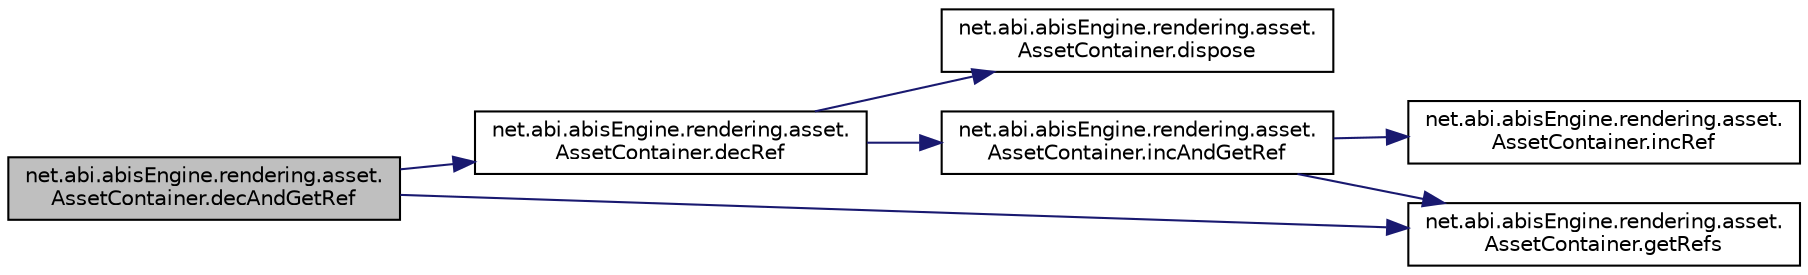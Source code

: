 digraph "net.abi.abisEngine.rendering.asset.AssetContainer.decAndGetRef"
{
 // LATEX_PDF_SIZE
  edge [fontname="Helvetica",fontsize="10",labelfontname="Helvetica",labelfontsize="10"];
  node [fontname="Helvetica",fontsize="10",shape=record];
  rankdir="LR";
  Node1 [label="net.abi.abisEngine.rendering.asset.\lAssetContainer.decAndGetRef",height=0.2,width=0.4,color="black", fillcolor="grey75", style="filled", fontcolor="black",tooltip=" "];
  Node1 -> Node2 [color="midnightblue",fontsize="10",style="solid",fontname="Helvetica"];
  Node2 [label="net.abi.abisEngine.rendering.asset.\lAssetContainer.decRef",height=0.2,width=0.4,color="black", fillcolor="white", style="filled",URL="$dc/dfb/classnet_1_1abi_1_1abis_engine_1_1rendering_1_1asset_1_1_asset_container.html#a03a6cb8e161bb792fff88a196e6deaad",tooltip=" "];
  Node2 -> Node3 [color="midnightblue",fontsize="10",style="solid",fontname="Helvetica"];
  Node3 [label="net.abi.abisEngine.rendering.asset.\lAssetContainer.dispose",height=0.2,width=0.4,color="black", fillcolor="white", style="filled",URL="$dc/dfb/classnet_1_1abi_1_1abis_engine_1_1rendering_1_1asset_1_1_asset_container.html#a3f96b3d051053b662b2efd5b272aa3a6",tooltip=" "];
  Node2 -> Node4 [color="midnightblue",fontsize="10",style="solid",fontname="Helvetica"];
  Node4 [label="net.abi.abisEngine.rendering.asset.\lAssetContainer.incAndGetRef",height=0.2,width=0.4,color="black", fillcolor="white", style="filled",URL="$dc/dfb/classnet_1_1abi_1_1abis_engine_1_1rendering_1_1asset_1_1_asset_container.html#af36f42696ab017b22d7cfe25360b3dbf",tooltip=" "];
  Node4 -> Node5 [color="midnightblue",fontsize="10",style="solid",fontname="Helvetica"];
  Node5 [label="net.abi.abisEngine.rendering.asset.\lAssetContainer.getRefs",height=0.2,width=0.4,color="black", fillcolor="white", style="filled",URL="$dc/dfb/classnet_1_1abi_1_1abis_engine_1_1rendering_1_1asset_1_1_asset_container.html#aa5f0be632edb97a4e1db0c8119e9b1b2",tooltip=" "];
  Node4 -> Node6 [color="midnightblue",fontsize="10",style="solid",fontname="Helvetica"];
  Node6 [label="net.abi.abisEngine.rendering.asset.\lAssetContainer.incRef",height=0.2,width=0.4,color="black", fillcolor="white", style="filled",URL="$dc/dfb/classnet_1_1abi_1_1abis_engine_1_1rendering_1_1asset_1_1_asset_container.html#a4453cabc679dcb721856d71b7b1e2933",tooltip=" "];
  Node1 -> Node5 [color="midnightblue",fontsize="10",style="solid",fontname="Helvetica"];
}
